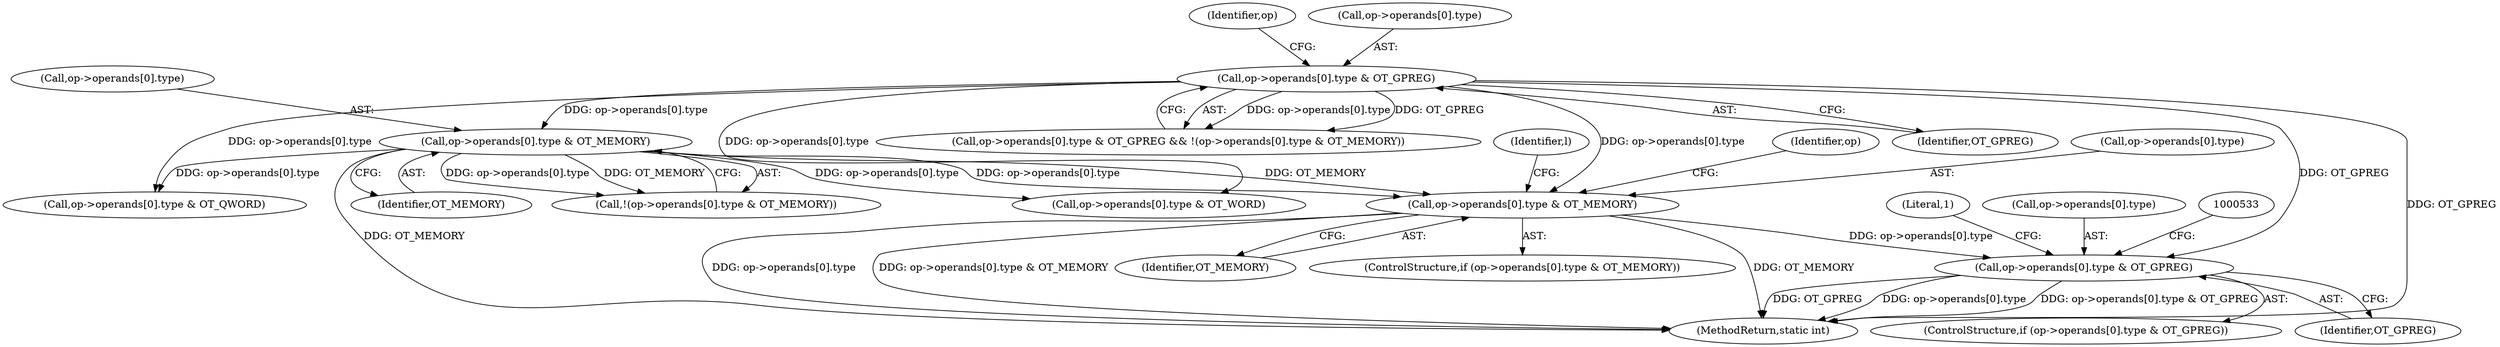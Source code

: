 digraph "0_radare2_f17bfd9f1da05f30f23a4dd05e9d2363e1406948@API" {
"1000497" [label="(Call,op->operands[0].type & OT_MEMORY)"];
"1000189" [label="(Call,op->operands[0].type & OT_GPREG)"];
"1000199" [label="(Call,op->operands[0].type & OT_MEMORY)"];
"1000518" [label="(Call,op->operands[0].type & OT_GPREG)"];
"1000517" [label="(ControlStructure,if (op->operands[0].type & OT_GPREG))"];
"1000512" [label="(Identifier,op)"];
"1000203" [label="(Identifier,op)"];
"1000189" [label="(Call,op->operands[0].type & OT_GPREG)"];
"1000505" [label="(Identifier,OT_MEMORY)"];
"1000496" [label="(ControlStructure,if (op->operands[0].type & OT_MEMORY))"];
"1000497" [label="(Call,op->operands[0].type & OT_MEMORY)"];
"1000198" [label="(Call,!(op->operands[0].type & OT_MEMORY))"];
"1000190" [label="(Call,op->operands[0].type)"];
"1000217" [label="(Call,op->operands[0].type & OT_QWORD)"];
"1000188" [label="(Call,op->operands[0].type & OT_GPREG && !(op->operands[0].type & OT_MEMORY))"];
"1000549" [label="(Literal,1)"];
"1003220" [label="(MethodReturn,static int)"];
"1000498" [label="(Call,op->operands[0].type)"];
"1000200" [label="(Call,op->operands[0].type)"];
"1003219" [label="(Identifier,l)"];
"1000519" [label="(Call,op->operands[0].type)"];
"1000526" [label="(Identifier,OT_GPREG)"];
"1000287" [label="(Call,op->operands[0].type & OT_WORD)"];
"1000518" [label="(Call,op->operands[0].type & OT_GPREG)"];
"1000199" [label="(Call,op->operands[0].type & OT_MEMORY)"];
"1000197" [label="(Identifier,OT_GPREG)"];
"1000207" [label="(Identifier,OT_MEMORY)"];
"1000497" -> "1000496"  [label="AST: "];
"1000497" -> "1000505"  [label="CFG: "];
"1000498" -> "1000497"  [label="AST: "];
"1000505" -> "1000497"  [label="AST: "];
"1000512" -> "1000497"  [label="CFG: "];
"1003219" -> "1000497"  [label="CFG: "];
"1000497" -> "1003220"  [label="DDG: op->operands[0].type"];
"1000497" -> "1003220"  [label="DDG: op->operands[0].type & OT_MEMORY"];
"1000497" -> "1003220"  [label="DDG: OT_MEMORY"];
"1000189" -> "1000497"  [label="DDG: op->operands[0].type"];
"1000199" -> "1000497"  [label="DDG: op->operands[0].type"];
"1000199" -> "1000497"  [label="DDG: OT_MEMORY"];
"1000497" -> "1000518"  [label="DDG: op->operands[0].type"];
"1000189" -> "1000188"  [label="AST: "];
"1000189" -> "1000197"  [label="CFG: "];
"1000190" -> "1000189"  [label="AST: "];
"1000197" -> "1000189"  [label="AST: "];
"1000203" -> "1000189"  [label="CFG: "];
"1000188" -> "1000189"  [label="CFG: "];
"1000189" -> "1003220"  [label="DDG: OT_GPREG"];
"1000189" -> "1000188"  [label="DDG: op->operands[0].type"];
"1000189" -> "1000188"  [label="DDG: OT_GPREG"];
"1000189" -> "1000199"  [label="DDG: op->operands[0].type"];
"1000189" -> "1000217"  [label="DDG: op->operands[0].type"];
"1000189" -> "1000287"  [label="DDG: op->operands[0].type"];
"1000189" -> "1000518"  [label="DDG: OT_GPREG"];
"1000199" -> "1000198"  [label="AST: "];
"1000199" -> "1000207"  [label="CFG: "];
"1000200" -> "1000199"  [label="AST: "];
"1000207" -> "1000199"  [label="AST: "];
"1000198" -> "1000199"  [label="CFG: "];
"1000199" -> "1003220"  [label="DDG: OT_MEMORY"];
"1000199" -> "1000198"  [label="DDG: op->operands[0].type"];
"1000199" -> "1000198"  [label="DDG: OT_MEMORY"];
"1000199" -> "1000217"  [label="DDG: op->operands[0].type"];
"1000199" -> "1000287"  [label="DDG: op->operands[0].type"];
"1000518" -> "1000517"  [label="AST: "];
"1000518" -> "1000526"  [label="CFG: "];
"1000519" -> "1000518"  [label="AST: "];
"1000526" -> "1000518"  [label="AST: "];
"1000533" -> "1000518"  [label="CFG: "];
"1000549" -> "1000518"  [label="CFG: "];
"1000518" -> "1003220"  [label="DDG: op->operands[0].type"];
"1000518" -> "1003220"  [label="DDG: op->operands[0].type & OT_GPREG"];
"1000518" -> "1003220"  [label="DDG: OT_GPREG"];
}
